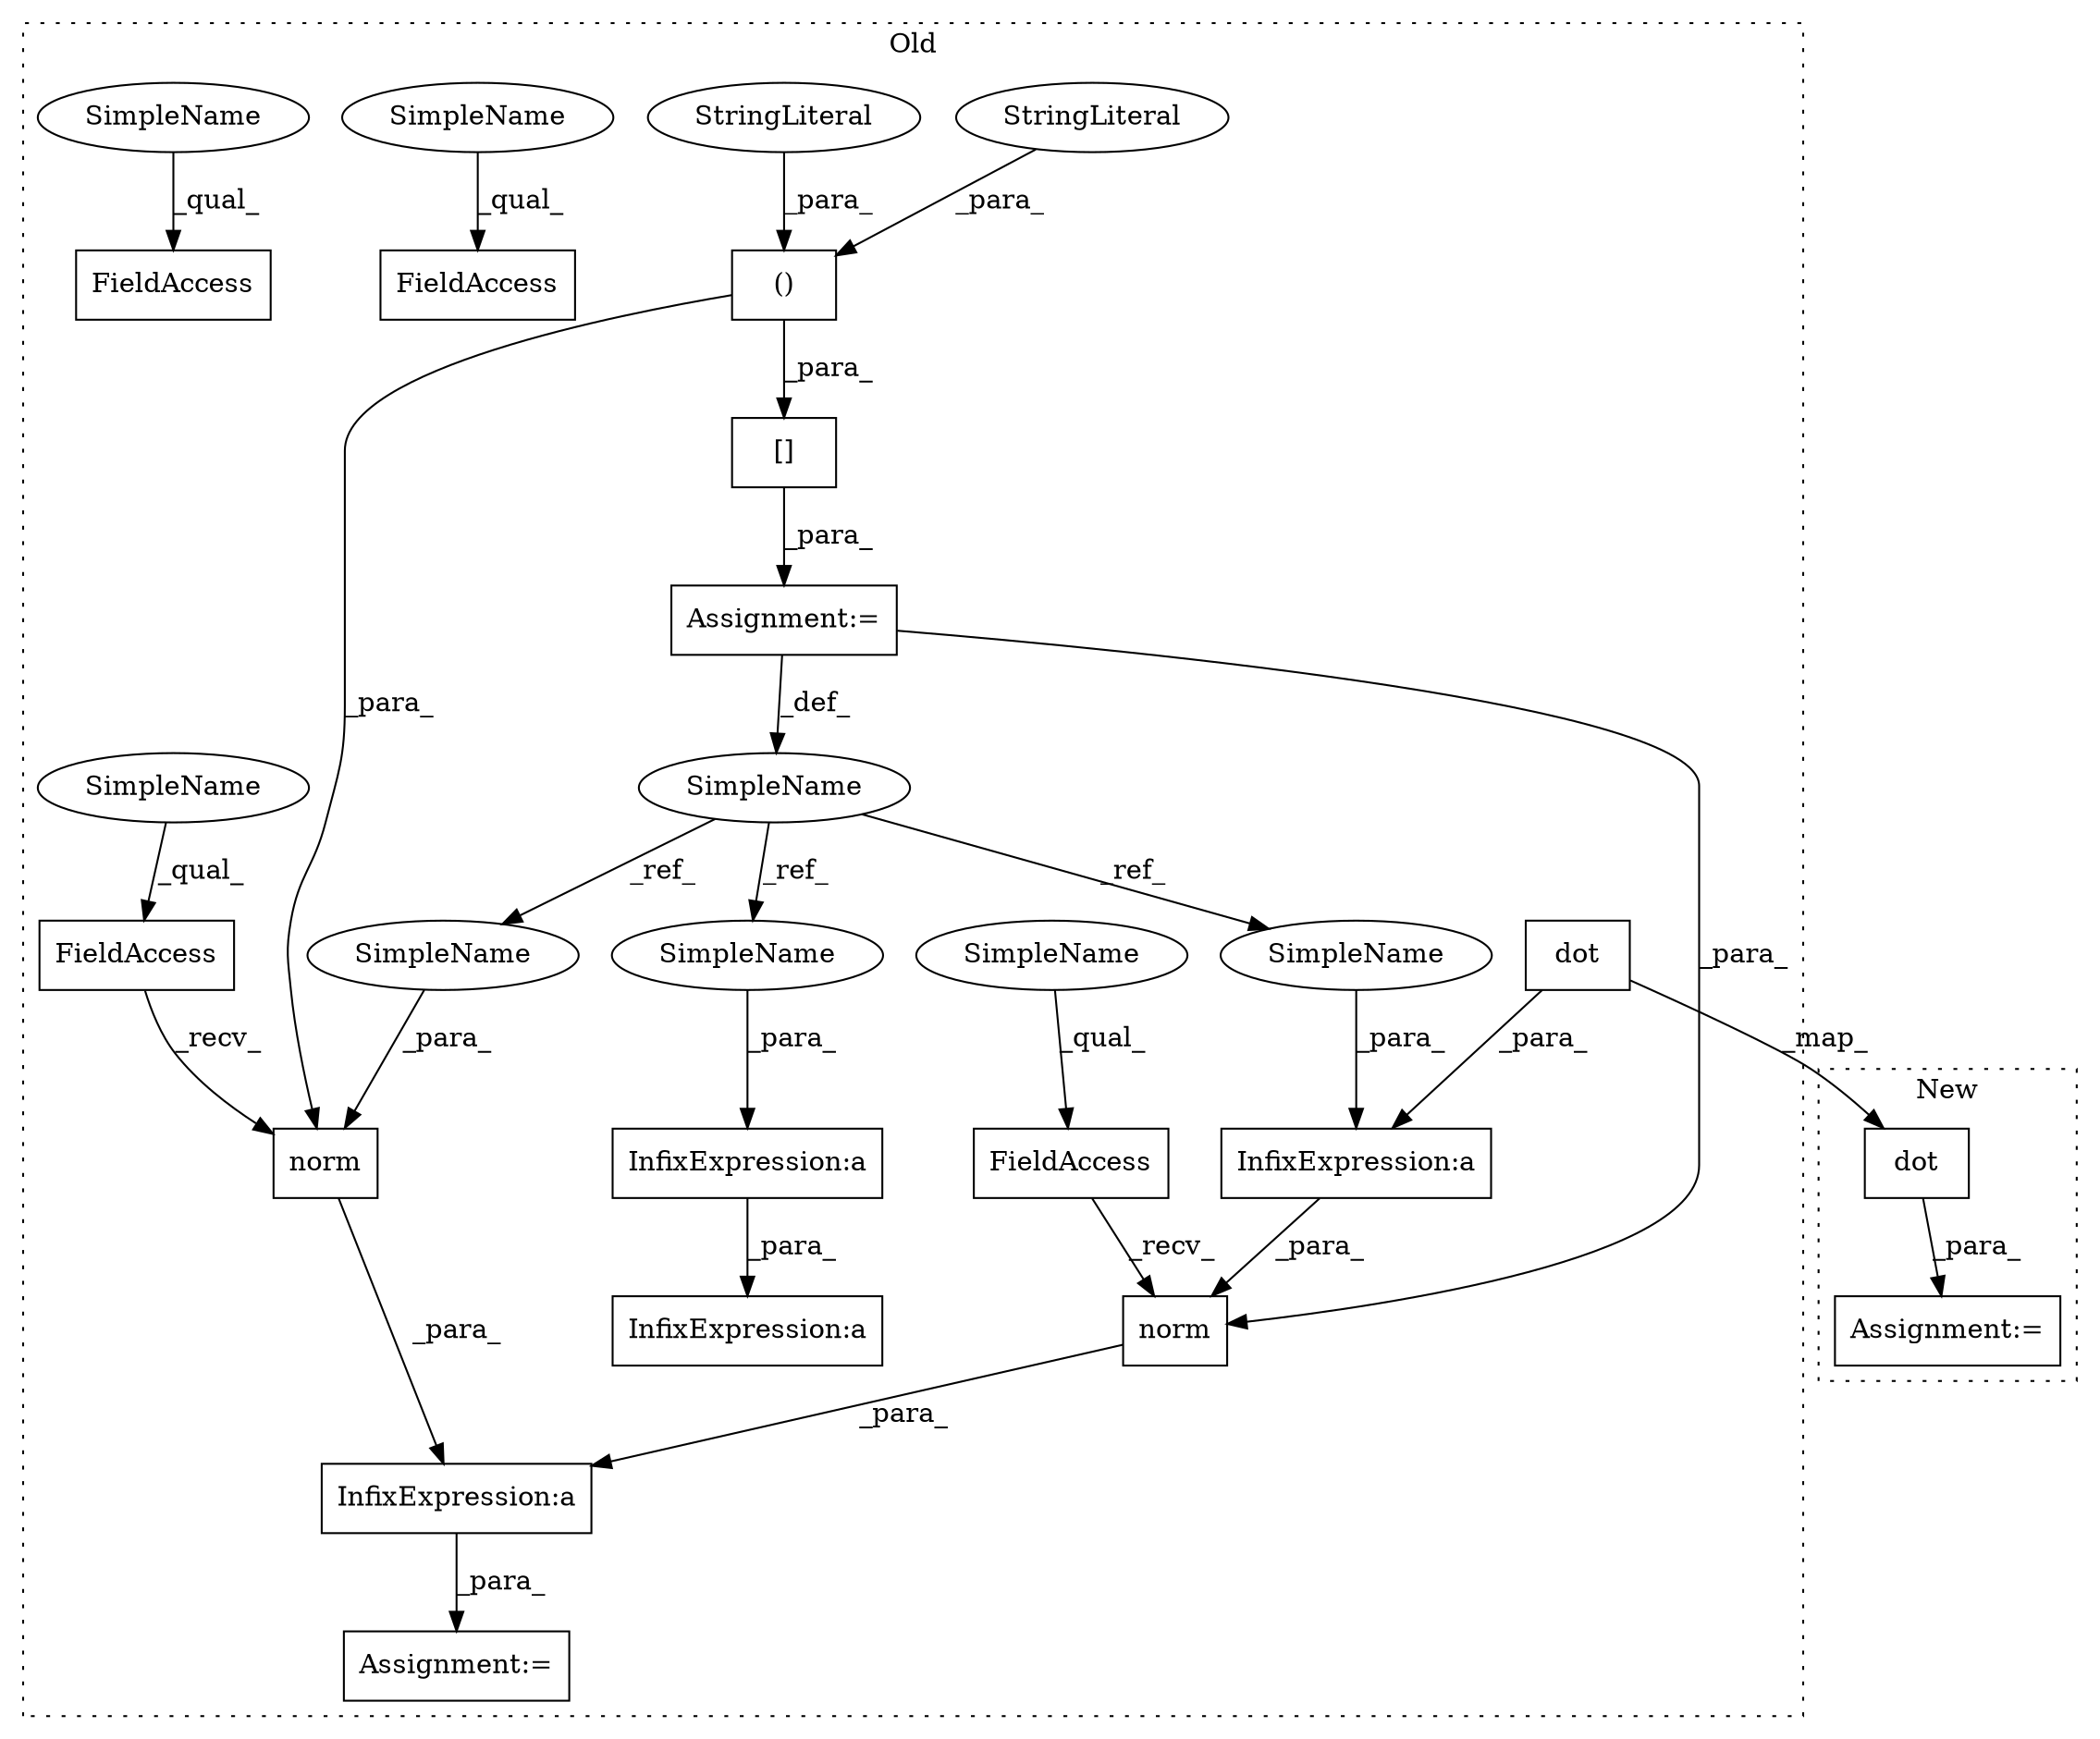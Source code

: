 digraph G {
subgraph cluster0 {
1 [label="dot" a="32" s="2115,2120" l="4,1" shape="box"];
3 [label="InfixExpression:a" a="27" s="2122" l="3" shape="box"];
5 [label="InfixExpression:a" a="27" s="2110" l="3" shape="box"];
6 [label="Assignment:=" a="7" s="2089" l="1" shape="box"];
7 [label="()" a="106" s="1953" l="48" shape="box"];
8 [label="StringLiteral" a="45" s="1953" l="19" shape="ellipse"];
9 [label="StringLiteral" a="45" s="1985" l="16" shape="ellipse"];
10 [label="norm" a="32" s="2104,2121" l="5,1" shape="box"];
11 [label="FieldAccess" a="22" s="2091" l="12" shape="box"];
12 [label="FieldAccess" a="22" s="2343" l="12" shape="box"];
13 [label="InfixExpression:a" a="27" s="2340" l="3" shape="box"];
14 [label="InfixExpression:a" a="27" s="2290" l="3" shape="box"];
15 [label="[]" a="2" s="1946,2001" l="7,2" shape="box"];
16 [label="FieldAccess" a="22" s="2125" l="12" shape="box"];
17 [label="FieldAccess" a="22" s="2271" l="12" shape="box"];
18 [label="SimpleName" a="42" s="1944" l="1" shape="ellipse"];
19 [label="Assignment:=" a="7" s="1945" l="1" shape="box"];
20 [label="norm" a="32" s="2138,2144" l="5,1" shape="box"];
21 [label="SimpleName" a="42" s="2109" l="1" shape="ellipse"];
22 [label="SimpleName" a="42" s="2289" l="1" shape="ellipse"];
23 [label="SimpleName" a="42" s="2143" l="1" shape="ellipse"];
24 [label="SimpleName" a="42" s="2125" l="5" shape="ellipse"];
25 [label="SimpleName" a="42" s="2271" l="5" shape="ellipse"];
26 [label="SimpleName" a="42" s="2343" l="5" shape="ellipse"];
27 [label="SimpleName" a="42" s="2091" l="5" shape="ellipse"];
label = "Old";
style="dotted";
}
subgraph cluster1 {
2 [label="dot" a="32" s="1829,1834" l="4,1" shape="box"];
4 [label="Assignment:=" a="7" s="1826" l="1" shape="box"];
label = "New";
style="dotted";
}
1 -> 2 [label="_map_"];
1 -> 5 [label="_para_"];
2 -> 4 [label="_para_"];
3 -> 6 [label="_para_"];
5 -> 10 [label="_para_"];
7 -> 15 [label="_para_"];
7 -> 20 [label="_para_"];
8 -> 7 [label="_para_"];
9 -> 7 [label="_para_"];
10 -> 3 [label="_para_"];
11 -> 10 [label="_recv_"];
14 -> 13 [label="_para_"];
15 -> 19 [label="_para_"];
16 -> 20 [label="_recv_"];
18 -> 21 [label="_ref_"];
18 -> 22 [label="_ref_"];
18 -> 23 [label="_ref_"];
19 -> 10 [label="_para_"];
19 -> 18 [label="_def_"];
20 -> 3 [label="_para_"];
21 -> 5 [label="_para_"];
22 -> 14 [label="_para_"];
23 -> 20 [label="_para_"];
24 -> 16 [label="_qual_"];
25 -> 17 [label="_qual_"];
26 -> 12 [label="_qual_"];
27 -> 11 [label="_qual_"];
}